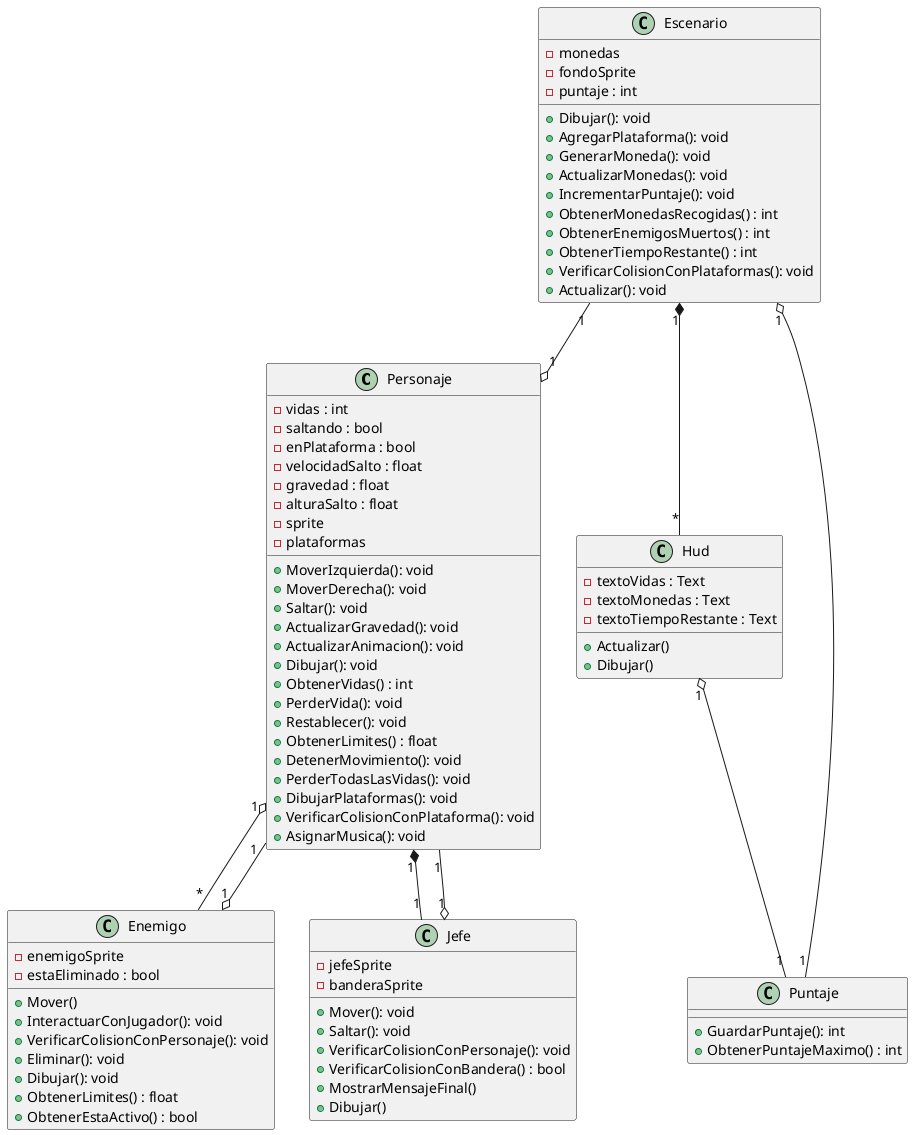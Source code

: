 @startuml

class Personaje {
    - vidas : int
    - saltando : bool
    - enPlataforma : bool
    - velocidadSalto : float
    - gravedad : float
    - alturaSalto : float
    - sprite 
    - plataformas 

    + MoverIzquierda(): void
    + MoverDerecha(): void
    + Saltar(): void
    + ActualizarGravedad(): void
    + ActualizarAnimacion(): void
    + Dibujar(): void
    + ObtenerVidas() : int
    + PerderVida(): void
    + Restablecer(): void
    + ObtenerLimites() : float    
    + DetenerMovimiento(): void
    + PerderTodasLasVidas(): void
    + DibujarPlataformas(): void 
    + VerificarColisionConPlataforma(): void
    + AsignarMusica(): void
}

class Enemigo {
    - enemigoSprite 
    - estaEliminado : bool

    + Mover()
    + InteractuarConJugador(): void
    + VerificarColisionConPersonaje(): void
    + Eliminar(): void
    + Dibujar(): void
    + ObtenerLimites() : float
    + ObtenerEstaActivo() : bool
}

class Jefe {
    - jefeSprite 
    - banderaSprite

    + Mover(): void
    + Saltar(): void
    + VerificarColisionConPersonaje(): void
    + VerificarColisionConBandera() : bool
    + MostrarMensajeFinal()
    + Dibujar()
}

class Escenario {     
    - monedas 
    - fondoSprite
    - puntaje : int    

    + Dibujar(): void
    + AgregarPlataforma(): void
    + GenerarMoneda(): void
    + ActualizarMonedas(): void
    + IncrementarPuntaje(): void   
    + ObtenerMonedasRecogidas() : int
    + ObtenerEnemigosMuertos() : int
    + ObtenerTiempoRestante() : int
    + VerificarColisionConPlataformas(): void
    + Actualizar(): void
}

class Hud {
    - textoVidas : Text
    - textoMonedas : Text    
    - textoTiempoRestante : Text

    + Actualizar()
    + Dibujar()
}

class Puntaje {
    + GuardarPuntaje(): int
    + ObtenerPuntajeMaximo() : int
}

Personaje "1" o-- "*" Enemigo 
Personaje "1" *-- "1" Jefe 
Escenario "1" --o "1" Personaje 
Escenario "1" *-- "*" Hud 
Escenario "1" o-- "1" Puntaje
Hud "1" o-- "1" Puntaje
Enemigo "1" o-- "1" Personaje
Jefe "1" o-- "1" Personaje

@enduml